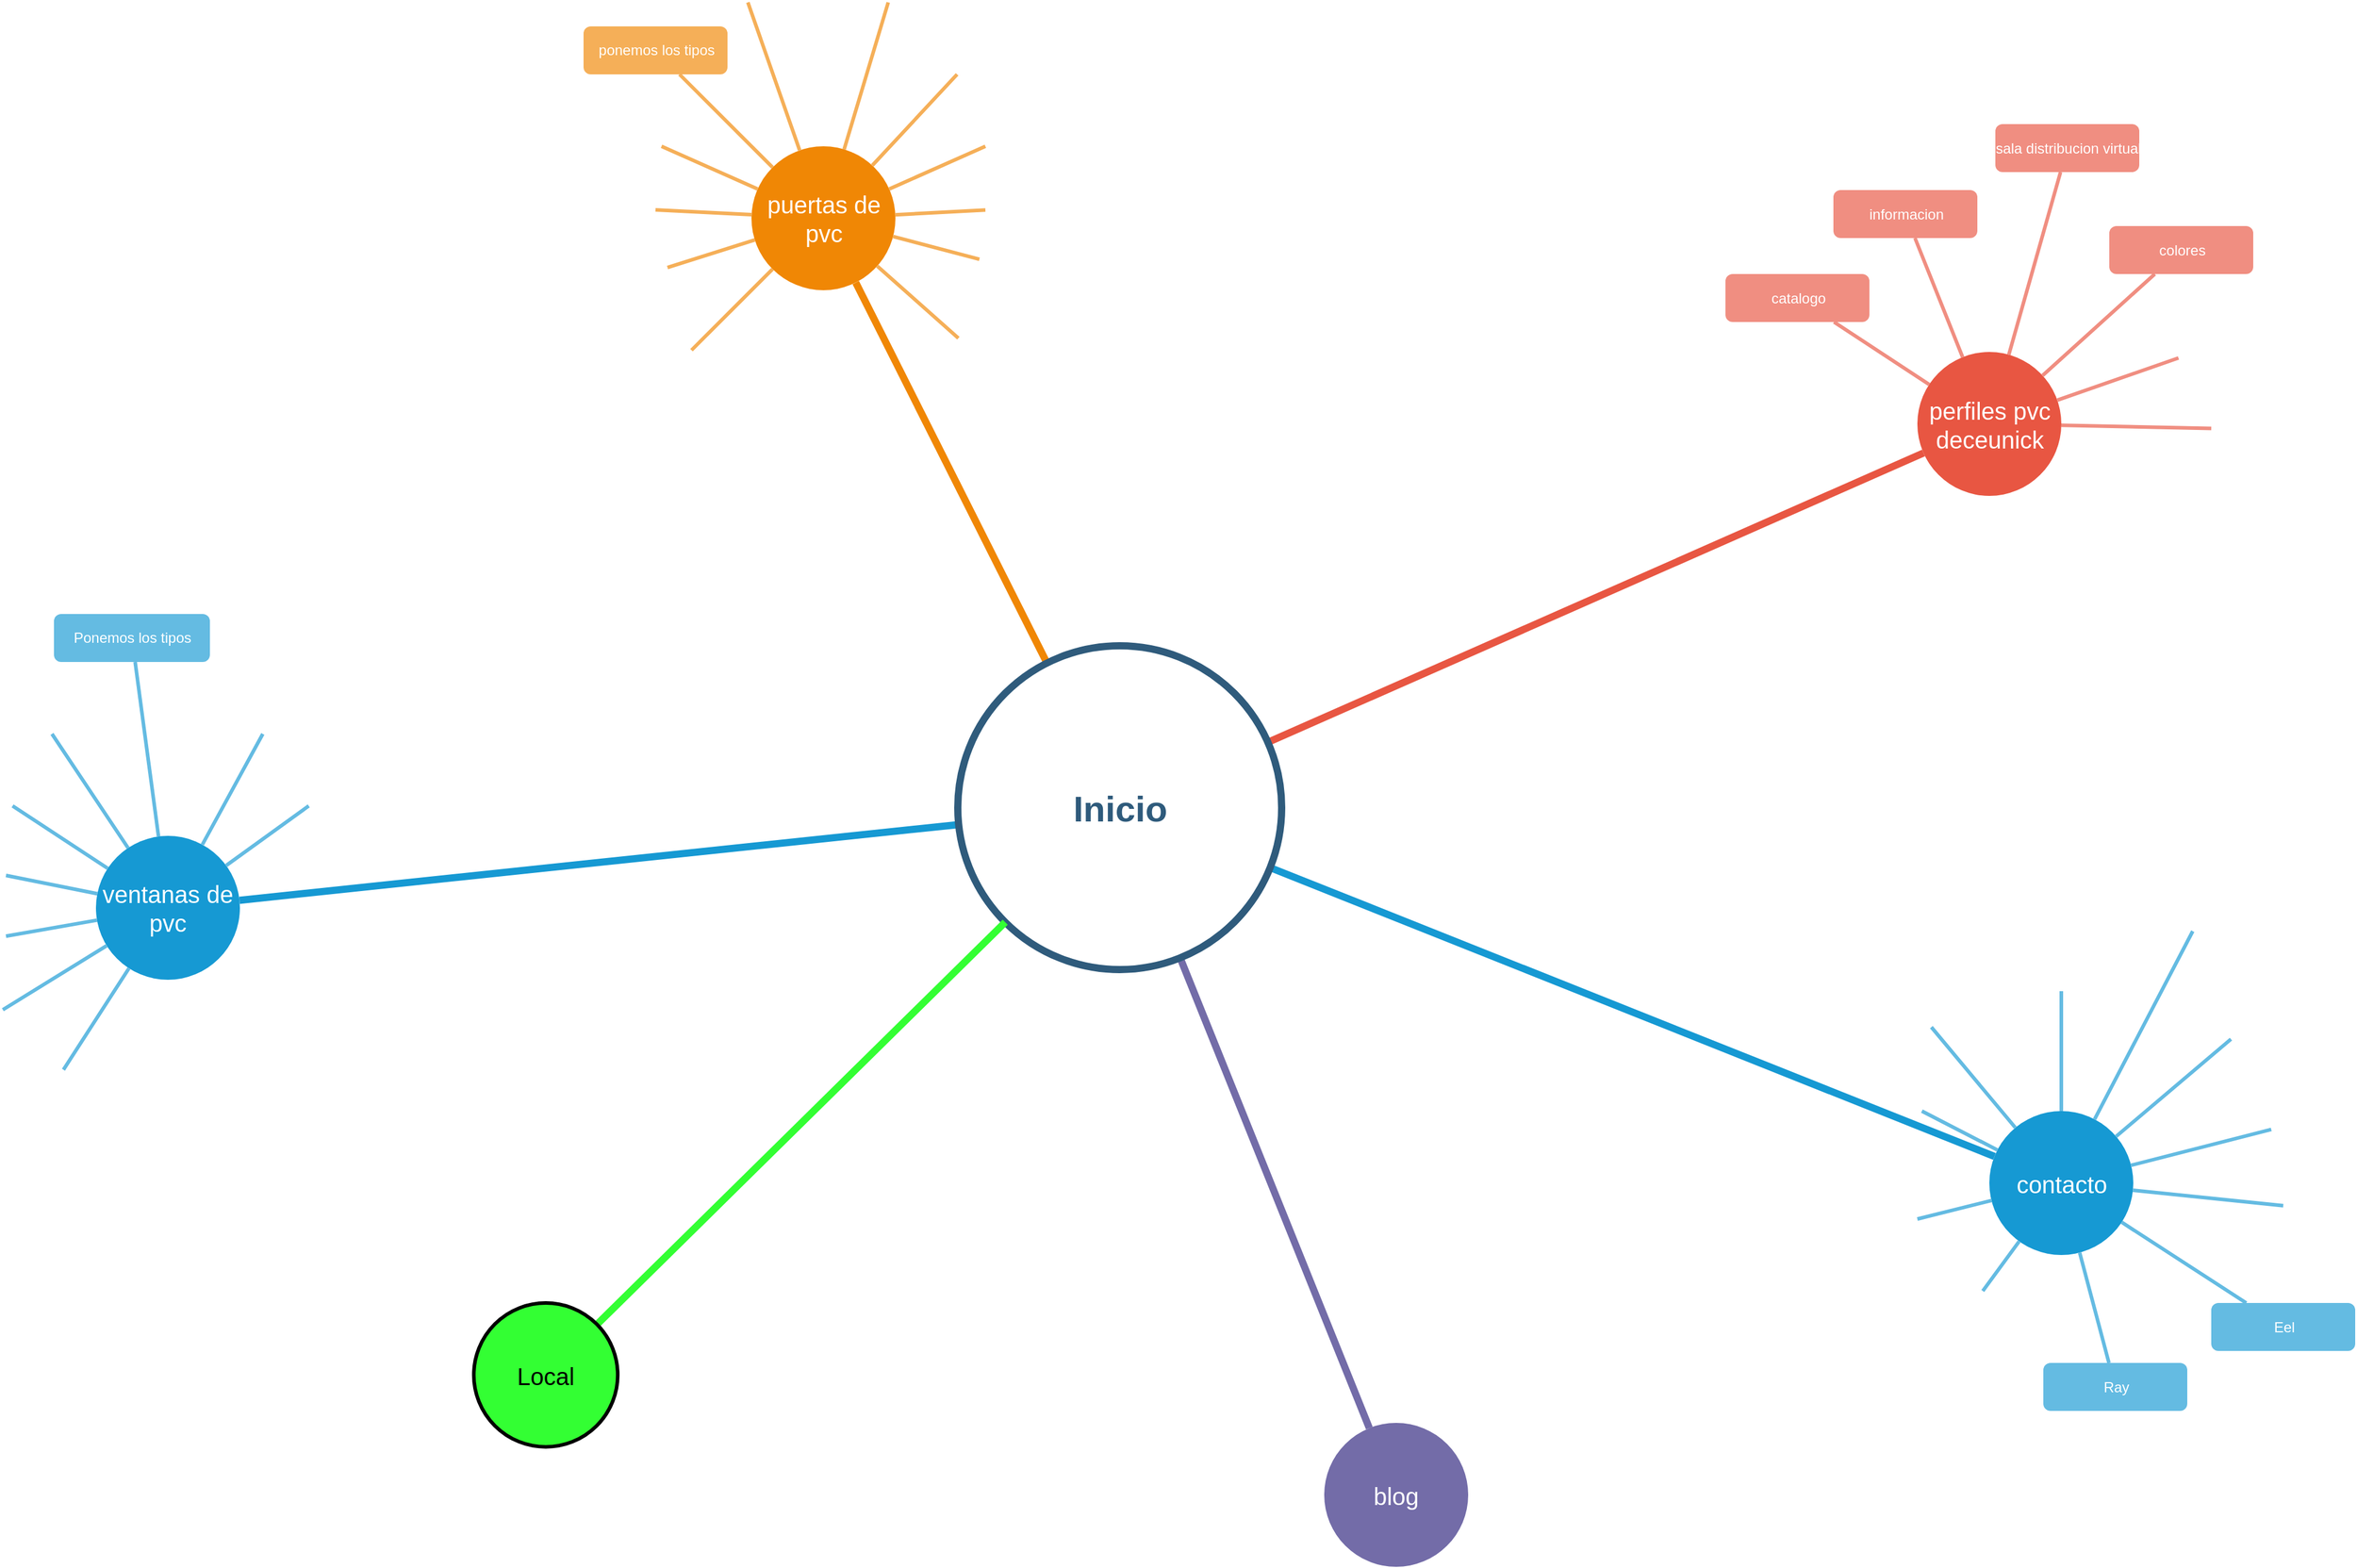 <mxfile version="20.7.3" type="github">
  <diagram id="6a731a19-8d31-9384-78a2-239565b7b9f0" name="Page-1">
    <mxGraphModel dx="1860" dy="840" grid="1" gridSize="10" guides="1" tooltips="1" connect="1" arrows="1" fold="1" page="1" pageScale="1" pageWidth="1169" pageHeight="827" background="none" math="0" shadow="0">
      <root>
        <mxCell id="0" />
        <mxCell id="1" parent="0" />
        <mxCell id="1350" value="ventanas de pvc" style="ellipse;whiteSpace=wrap;html=1;shadow=0;fontFamily=Helvetica;fontSize=20;fontColor=#FFFFFF;align=center;strokeWidth=3;fillColor=#1699D3;strokeColor=none;" parent="1" vertex="1">
          <mxGeometry x="305" y="865" width="120" height="120" as="geometry" />
        </mxCell>
        <mxCell id="1351" value="puertas de pvc" style="ellipse;whiteSpace=wrap;html=1;shadow=0;fontFamily=Helvetica;fontSize=20;fontColor=#FFFFFF;align=center;strokeWidth=3;fillColor=#F08705;strokeColor=none;gradientColor=none;" parent="1" vertex="1">
          <mxGeometry x="851.5" y="290" width="120" height="120" as="geometry" />
        </mxCell>
        <mxCell id="1352" value="perfiles pvc deceunick" style="ellipse;whiteSpace=wrap;html=1;shadow=0;fontFamily=Helvetica;fontSize=20;fontColor=#FFFFFF;align=center;strokeWidth=3;fillColor=#E85642;strokeColor=none;" parent="1" vertex="1">
          <mxGeometry x="1823.5" y="461.5" width="120" height="120" as="geometry" />
        </mxCell>
        <mxCell id="1353" value="contacto" style="ellipse;whiteSpace=wrap;html=1;shadow=0;fontFamily=Helvetica;fontSize=20;fontColor=#FFFFFF;align=center;strokeWidth=3;fillColor=#1699D3;strokeColor=none;" parent="1" vertex="1">
          <mxGeometry x="1883.5" y="1094.5" width="120" height="120" as="geometry" />
        </mxCell>
        <mxCell id="1354" value="blog" style="ellipse;whiteSpace=wrap;html=1;shadow=0;fontFamily=Helvetica;fontSize=20;fontColor=#FFFFFF;align=center;strokeWidth=3;fillColor=#736ca8;strokeColor=none;" parent="1" vertex="1">
          <mxGeometry x="1329" y="1354.5" width="120" height="120" as="geometry" />
        </mxCell>
        <mxCell id="1359" style="endArrow=none;strokeWidth=6;strokeColor=#1699D3;html=1;" parent="1" source="1515" target="1350" edge="1">
          <mxGeometry relative="1" as="geometry" />
        </mxCell>
        <mxCell id="1360" style="endArrow=none;strokeWidth=6;strokeColor=#f08705;html=1;" parent="1" source="1515" target="1351" edge="1">
          <mxGeometry relative="1" as="geometry" />
        </mxCell>
        <mxCell id="1361" style="endArrow=none;strokeWidth=6;strokeColor=#E85642;html=1;" parent="1" source="1515" target="1352" edge="1">
          <mxGeometry relative="1" as="geometry" />
        </mxCell>
        <mxCell id="1362" style="endArrow=none;strokeWidth=6;strokeColor=#1699D3;html=1;" parent="1" source="1515" target="1353" edge="1">
          <mxGeometry relative="1" as="geometry" />
        </mxCell>
        <mxCell id="1364" style="endArrow=none;strokeWidth=6;strokeColor=#736ca8;html=1;" parent="1" source="1515" target="1354" edge="1">
          <mxGeometry relative="1" as="geometry" />
        </mxCell>
        <mxCell id="1372" value="Ponemos los tipos" style="rounded=1;fillColor=#64BBE2;strokeColor=none;strokeWidth=3;shadow=0;html=1;fontColor=#FFFFFF;" parent="1" vertex="1">
          <mxGeometry x="270" y="680" width="130" height="40" as="geometry" />
        </mxCell>
        <mxCell id="1378" value="" style="edgeStyle=none;endArrow=none;strokeWidth=3;strokeColor=#64BBE2;html=1;" parent="1" source="1350" edge="1">
          <mxGeometry x="-440" y="650" width="100" height="100" as="geometry">
            <mxPoint x="-440" y="750" as="sourcePoint" />
            <mxPoint x="277.903" y="1060" as="targetPoint" />
          </mxGeometry>
        </mxCell>
        <mxCell id="1379" value="" style="edgeStyle=none;endArrow=none;strokeWidth=3;strokeColor=#64BBE2;html=1;" parent="1" source="1350" edge="1">
          <mxGeometry x="-440" y="650" width="100" height="100" as="geometry">
            <mxPoint x="-440" y="750" as="sourcePoint" />
            <mxPoint x="227.381" y="1010" as="targetPoint" />
          </mxGeometry>
        </mxCell>
        <mxCell id="1380" value="" style="edgeStyle=none;endArrow=none;strokeWidth=3;strokeColor=#64BBE2;html=1;" parent="1" source="1350" edge="1">
          <mxGeometry x="-440" y="650" width="100" height="100" as="geometry">
            <mxPoint x="-440" y="750" as="sourcePoint" />
            <mxPoint x="230" y="948.625" as="targetPoint" />
          </mxGeometry>
        </mxCell>
        <mxCell id="1381" value="" style="edgeStyle=none;endArrow=none;strokeWidth=3;strokeColor=#64BBE2;html=1;" parent="1" source="1350" edge="1">
          <mxGeometry x="-440" y="650" width="100" height="100" as="geometry">
            <mxPoint x="-440" y="750" as="sourcePoint" />
            <mxPoint x="230" y="898" as="targetPoint" />
          </mxGeometry>
        </mxCell>
        <mxCell id="1382" value="" style="edgeStyle=none;endArrow=none;strokeWidth=3;strokeColor=#64BBE2;html=1;" parent="1" source="1350" edge="1">
          <mxGeometry x="-440" y="650" width="100" height="100" as="geometry">
            <mxPoint x="-440" y="750" as="sourcePoint" />
            <mxPoint x="235.476" y="840" as="targetPoint" />
          </mxGeometry>
        </mxCell>
        <mxCell id="1383" value="" style="edgeStyle=none;endArrow=none;strokeWidth=3;strokeColor=#64BBE2;html=1;" parent="1" source="1350" edge="1">
          <mxGeometry x="-440" y="650" width="100" height="100" as="geometry">
            <mxPoint x="-440" y="750" as="sourcePoint" />
            <mxPoint x="268.333" y="780" as="targetPoint" />
          </mxGeometry>
        </mxCell>
        <mxCell id="1384" value="" style="edgeStyle=none;endArrow=none;strokeWidth=3;strokeColor=#64BBE2;html=1;" parent="1" source="1350" target="1372" edge="1">
          <mxGeometry x="-440" y="650" width="100" height="100" as="geometry">
            <mxPoint x="-440" y="750" as="sourcePoint" />
            <mxPoint x="-340" y="650" as="targetPoint" />
          </mxGeometry>
        </mxCell>
        <mxCell id="1385" value="" style="edgeStyle=none;endArrow=none;strokeWidth=3;strokeColor=#64BBE2;html=1;" parent="1" source="1350" edge="1">
          <mxGeometry x="-440" y="650" width="100" height="100" as="geometry">
            <mxPoint x="-440" y="750" as="sourcePoint" />
            <mxPoint x="444.091" y="780" as="targetPoint" />
          </mxGeometry>
        </mxCell>
        <mxCell id="1386" value="" style="edgeStyle=none;endArrow=none;strokeWidth=3;strokeColor=#64BBE2;html=1;" parent="1" source="1350" edge="1">
          <mxGeometry x="-440" y="650" width="100" height="100" as="geometry">
            <mxPoint x="-440" y="750" as="sourcePoint" />
            <mxPoint x="482.381" y="840" as="targetPoint" />
          </mxGeometry>
        </mxCell>
        <mxCell id="1391" value="ponemos los tipos" style="rounded=1;fillColor=#f5af58;strokeColor=none;strokeWidth=3;shadow=0;html=1;fontColor=#FFFFFF;" parent="1" vertex="1">
          <mxGeometry x="711.5" y="190" width="120" height="40" as="geometry" />
        </mxCell>
        <mxCell id="1399" value="" style="edgeStyle=none;endArrow=none;strokeWidth=3;strokeColor=#F5AF58;html=1;" parent="1" source="1351" edge="1">
          <mxGeometry x="-248.5" y="70" width="100" height="100" as="geometry">
            <mxPoint x="-248.5" y="170" as="sourcePoint" />
            <mxPoint x="801.5" y="460" as="targetPoint" />
          </mxGeometry>
        </mxCell>
        <mxCell id="1400" value="" style="edgeStyle=none;endArrow=none;strokeWidth=3;strokeColor=#F5AF58;html=1;" parent="1" source="1351" edge="1">
          <mxGeometry x="-248.5" y="70" width="100" height="100" as="geometry">
            <mxPoint x="-248.5" y="170" as="sourcePoint" />
            <mxPoint x="781.5" y="391.053" as="targetPoint" />
          </mxGeometry>
        </mxCell>
        <mxCell id="1401" value="" style="edgeStyle=none;endArrow=none;strokeWidth=3;strokeColor=#F5AF58;html=1;" parent="1" source="1351" edge="1">
          <mxGeometry x="-248.5" y="70" width="100" height="100" as="geometry">
            <mxPoint x="-248.5" y="170" as="sourcePoint" />
            <mxPoint x="771.5" y="343" as="targetPoint" />
          </mxGeometry>
        </mxCell>
        <mxCell id="1402" value="" style="edgeStyle=none;endArrow=none;strokeWidth=3;strokeColor=#F5AF58;html=1;" parent="1" source="1351" edge="1">
          <mxGeometry x="-248.5" y="70" width="100" height="100" as="geometry">
            <mxPoint x="-248.5" y="170" as="sourcePoint" />
            <mxPoint x="776.5" y="290" as="targetPoint" />
          </mxGeometry>
        </mxCell>
        <mxCell id="1403" value="" style="edgeStyle=none;endArrow=none;strokeWidth=3;strokeColor=#F5AF58;html=1;" parent="1" source="1351" target="1391" edge="1">
          <mxGeometry x="-248.5" y="70" width="100" height="100" as="geometry">
            <mxPoint x="-248.5" y="170" as="sourcePoint" />
            <mxPoint x="-148.5" y="70" as="targetPoint" />
          </mxGeometry>
        </mxCell>
        <mxCell id="1404" value="" style="edgeStyle=none;endArrow=none;strokeWidth=3;strokeColor=#F5AF58;html=1;" parent="1" source="1351" edge="1">
          <mxGeometry x="-248.5" y="70" width="100" height="100" as="geometry">
            <mxPoint x="-248.5" y="170" as="sourcePoint" />
            <mxPoint x="848.5" y="170" as="targetPoint" />
          </mxGeometry>
        </mxCell>
        <mxCell id="1405" value="" style="edgeStyle=none;endArrow=none;strokeWidth=3;strokeColor=#F5AF58;html=1;" parent="1" source="1351" edge="1">
          <mxGeometry x="-248.5" y="70" width="100" height="100" as="geometry">
            <mxPoint x="-248.5" y="170" as="sourcePoint" />
            <mxPoint x="965.5" y="170" as="targetPoint" />
          </mxGeometry>
        </mxCell>
        <mxCell id="1406" value="" style="edgeStyle=none;endArrow=none;strokeWidth=3;strokeColor=#F5AF58;html=1;" parent="1" source="1351" edge="1">
          <mxGeometry x="-248.5" y="70" width="100" height="100" as="geometry">
            <mxPoint x="-248.5" y="170" as="sourcePoint" />
            <mxPoint x="1022.929" y="230" as="targetPoint" />
          </mxGeometry>
        </mxCell>
        <mxCell id="1407" value="" style="edgeStyle=none;endArrow=none;strokeWidth=3;strokeColor=#F5AF58;html=1;" parent="1" source="1351" edge="1">
          <mxGeometry x="-248.5" y="70" width="100" height="100" as="geometry">
            <mxPoint x="-248.5" y="170" as="sourcePoint" />
            <mxPoint x="1046.5" y="290" as="targetPoint" />
          </mxGeometry>
        </mxCell>
        <mxCell id="1408" value="" style="edgeStyle=none;endArrow=none;strokeWidth=3;strokeColor=#F5AF58;html=1;" parent="1" source="1351" edge="1">
          <mxGeometry x="-248.5" y="70" width="100" height="100" as="geometry">
            <mxPoint x="-248.5" y="170" as="sourcePoint" />
            <mxPoint x="1046.5" y="343.077" as="targetPoint" />
          </mxGeometry>
        </mxCell>
        <mxCell id="1409" value="" style="edgeStyle=none;endArrow=none;strokeWidth=3;strokeColor=#F5AF58;html=1;" parent="1" source="1351" edge="1">
          <mxGeometry x="-248.5" y="70" width="100" height="100" as="geometry">
            <mxPoint x="-248.5" y="170" as="sourcePoint" />
            <mxPoint x="1041.5" y="384.211" as="targetPoint" />
          </mxGeometry>
        </mxCell>
        <mxCell id="1410" value="" style="edgeStyle=none;endArrow=none;strokeWidth=3;strokeColor=#F5AF58;html=1;" parent="1" source="1351" edge="1">
          <mxGeometry x="-248.5" y="70" width="100" height="100" as="geometry">
            <mxPoint x="-248.5" y="170" as="sourcePoint" />
            <mxPoint x="1024" y="450" as="targetPoint" />
          </mxGeometry>
        </mxCell>
        <mxCell id="1415" value="catalogo" style="rounded=1;fillColor=#f08e81;strokeColor=none;strokeWidth=3;shadow=0;html=1;fontColor=#FFFFFF;" parent="1" vertex="1">
          <mxGeometry x="1663.5" y="396.5" width="120" height="40" as="geometry" />
        </mxCell>
        <mxCell id="1416" value="informacion" style="rounded=1;fillColor=#f08e81;strokeColor=none;strokeWidth=3;shadow=0;html=1;fontColor=#FFFFFF;" parent="1" vertex="1">
          <mxGeometry x="1753.5" y="326.5" width="120" height="40" as="geometry" />
        </mxCell>
        <mxCell id="1417" value="sala distribucion virtual" style="rounded=1;fillColor=#f08e81;strokeColor=none;strokeWidth=3;shadow=0;html=1;fontColor=#FFFFFF;" parent="1" vertex="1">
          <mxGeometry x="1888.5" y="271.5" width="120" height="40" as="geometry" />
        </mxCell>
        <mxCell id="1418" value="colores" style="rounded=1;fillColor=#f08e81;strokeColor=none;strokeWidth=3;shadow=0;html=1;fontColor=#FFFFFF;" parent="1" vertex="1">
          <mxGeometry x="1983.5" y="356.5" width="120" height="40" as="geometry" />
        </mxCell>
        <mxCell id="1426" value="" style="edgeStyle=none;endArrow=none;strokeWidth=3;strokeColor=#F08E81;html=1;" parent="1" source="1352" target="1415" edge="1">
          <mxGeometry x="153.5" y="211.5" width="100" height="100" as="geometry">
            <mxPoint x="153.5" y="311.5" as="sourcePoint" />
            <mxPoint x="253.5" y="211.5" as="targetPoint" />
          </mxGeometry>
        </mxCell>
        <mxCell id="1427" value="" style="edgeStyle=none;endArrow=none;strokeWidth=3;strokeColor=#F08E81;html=1;" parent="1" source="1352" target="1416" edge="1">
          <mxGeometry x="153.5" y="211.5" width="100" height="100" as="geometry">
            <mxPoint x="153.5" y="311.5" as="sourcePoint" />
            <mxPoint x="253.5" y="211.5" as="targetPoint" />
          </mxGeometry>
        </mxCell>
        <mxCell id="1428" value="" style="edgeStyle=none;endArrow=none;strokeWidth=3;strokeColor=#F08E81;html=1;" parent="1" source="1352" target="1417" edge="1">
          <mxGeometry x="153.5" y="211.5" width="100" height="100" as="geometry">
            <mxPoint x="153.5" y="311.5" as="sourcePoint" />
            <mxPoint x="253.5" y="211.5" as="targetPoint" />
          </mxGeometry>
        </mxCell>
        <mxCell id="1429" value="" style="edgeStyle=none;endArrow=none;strokeWidth=3;strokeColor=#F08E81;html=1;" parent="1" source="1352" target="1418" edge="1">
          <mxGeometry x="153.5" y="211.5" width="100" height="100" as="geometry">
            <mxPoint x="153.5" y="311.5" as="sourcePoint" />
            <mxPoint x="253.5" y="211.5" as="targetPoint" />
          </mxGeometry>
        </mxCell>
        <mxCell id="1430" value="" style="edgeStyle=none;endArrow=none;strokeWidth=3;strokeColor=#F08E81;html=1;" parent="1" source="1352" edge="1">
          <mxGeometry x="153.5" y="211.5" width="100" height="100" as="geometry">
            <mxPoint x="153.5" y="311.5" as="sourcePoint" />
            <mxPoint x="2041.167" y="466.5" as="targetPoint" />
          </mxGeometry>
        </mxCell>
        <mxCell id="1431" value="" style="edgeStyle=none;endArrow=none;strokeWidth=3;strokeColor=#F08E81;html=1;" parent="1" source="1352" edge="1">
          <mxGeometry x="153.5" y="211.5" width="100" height="100" as="geometry">
            <mxPoint x="153.5" y="311.5" as="sourcePoint" />
            <mxPoint x="2068.5" y="525.276" as="targetPoint" />
          </mxGeometry>
        </mxCell>
        <mxCell id="1441" value="Eel" style="rounded=1;fillColor=#64BBE2;strokeColor=none;strokeWidth=3;shadow=0;html=1;fontColor=#FFFFFF;" parent="1" vertex="1">
          <mxGeometry x="2068.5" y="1254.5" width="120" height="40" as="geometry" />
        </mxCell>
        <mxCell id="1443" value="Ray" style="rounded=1;fillColor=#64BBE2;strokeColor=none;strokeWidth=3;shadow=0;html=1;fontColor=#FFFFFF;" parent="1" vertex="1">
          <mxGeometry x="1928.5" y="1304.5" width="120" height="40" as="geometry" />
        </mxCell>
        <mxCell id="1446" value="" style="edgeStyle=none;endArrow=none;strokeWidth=3;strokeColor=#64BBE2;html=1;" parent="1" source="1353" edge="1">
          <mxGeometry x="-76.5" y="484.5" width="100" height="100" as="geometry">
            <mxPoint x="-76.5" y="584.5" as="sourcePoint" />
            <mxPoint x="1827.25" y="1094.5" as="targetPoint" />
          </mxGeometry>
        </mxCell>
        <mxCell id="1447" value="" style="edgeStyle=none;endArrow=none;strokeWidth=3;strokeColor=#64BBE2;html=1;" parent="1" source="1353" edge="1">
          <mxGeometry x="-76.5" y="484.5" width="100" height="100" as="geometry">
            <mxPoint x="-76.5" y="584.5" as="sourcePoint" />
            <mxPoint x="1835.167" y="1024.5" as="targetPoint" />
          </mxGeometry>
        </mxCell>
        <mxCell id="1448" value="" style="edgeStyle=none;endArrow=none;strokeWidth=3;strokeColor=#64BBE2;html=1;" parent="1" source="1353" edge="1">
          <mxGeometry x="-76.5" y="484.5" width="100" height="100" as="geometry">
            <mxPoint x="-76.5" y="584.5" as="sourcePoint" />
            <mxPoint x="1943.5" y="994.5" as="targetPoint" />
          </mxGeometry>
        </mxCell>
        <mxCell id="1449" value="" style="edgeStyle=none;endArrow=none;strokeWidth=3;strokeColor=#64BBE2;html=1;" parent="1" source="1353" edge="1">
          <mxGeometry x="-76.5" y="484.5" width="100" height="100" as="geometry">
            <mxPoint x="-76.5" y="584.5" as="sourcePoint" />
            <mxPoint x="2053.065" y="944.5" as="targetPoint" />
          </mxGeometry>
        </mxCell>
        <mxCell id="1450" value="" style="edgeStyle=none;endArrow=none;strokeWidth=3;strokeColor=#64BBE2;html=1;" parent="1" source="1353" edge="1">
          <mxGeometry x="-76.5" y="484.5" width="100" height="100" as="geometry">
            <mxPoint x="-76.5" y="584.5" as="sourcePoint" />
            <mxPoint x="2084.929" y="1034.5" as="targetPoint" />
          </mxGeometry>
        </mxCell>
        <mxCell id="1451" value="" style="edgeStyle=none;endArrow=none;strokeWidth=3;strokeColor=#64BBE2;html=1;" parent="1" source="1353" edge="1">
          <mxGeometry x="-76.5" y="484.5" width="100" height="100" as="geometry">
            <mxPoint x="-76.5" y="584.5" as="sourcePoint" />
            <mxPoint x="2118.5" y="1109.819" as="targetPoint" />
          </mxGeometry>
        </mxCell>
        <mxCell id="1452" value="" style="edgeStyle=none;endArrow=none;strokeWidth=3;strokeColor=#64BBE2;html=1;" parent="1" source="1353" edge="1">
          <mxGeometry x="-76.5" y="484.5" width="100" height="100" as="geometry">
            <mxPoint x="-76.5" y="584.5" as="sourcePoint" />
            <mxPoint x="2128.5" y="1173.378" as="targetPoint" />
          </mxGeometry>
        </mxCell>
        <mxCell id="1453" value="" style="edgeStyle=none;endArrow=none;strokeWidth=3;strokeColor=#64BBE2;html=1;" parent="1" source="1353" target="1441" edge="1">
          <mxGeometry x="-76.5" y="484.5" width="100" height="100" as="geometry">
            <mxPoint x="-76.5" y="584.5" as="sourcePoint" />
            <mxPoint x="23.5" y="484.5" as="targetPoint" />
          </mxGeometry>
        </mxCell>
        <mxCell id="1454" value="" style="edgeStyle=none;endArrow=none;strokeWidth=3;strokeColor=#64BBE2;html=1;" parent="1" source="1353" target="1443" edge="1">
          <mxGeometry x="-76.5" y="484.5" width="100" height="100" as="geometry">
            <mxPoint x="-76.5" y="584.5" as="sourcePoint" />
            <mxPoint x="23.5" y="484.5" as="targetPoint" />
          </mxGeometry>
        </mxCell>
        <mxCell id="1455" value="" style="edgeStyle=none;endArrow=none;strokeWidth=3;strokeColor=#64BBE2;html=1;" parent="1" source="1353" edge="1">
          <mxGeometry x="-76.5" y="484.5" width="100" height="100" as="geometry">
            <mxPoint x="-76.5" y="584.5" as="sourcePoint" />
            <mxPoint x="1878.045" y="1244.5" as="targetPoint" />
          </mxGeometry>
        </mxCell>
        <mxCell id="1456" value="" style="edgeStyle=none;endArrow=none;strokeWidth=3;strokeColor=#64BBE2;html=1;" parent="1" source="1353" edge="1">
          <mxGeometry x="-76.5" y="484.5" width="100" height="100" as="geometry">
            <mxPoint x="-76.5" y="584.5" as="sourcePoint" />
            <mxPoint x="1823.5" y="1184.5" as="targetPoint" />
          </mxGeometry>
        </mxCell>
        <mxCell id="1514" style="edgeStyle=orthogonalEdgeStyle;rounded=0;html=1;exitX=0.75;exitY=0;entryX=0.75;entryY=0;startArrow=none;startFill=0;endArrow=block;endFill=1;jettySize=auto;orthogonalLoop=1;strokeColor=#12aab5;strokeWidth=6;fontSize=20;fontColor=#2F5B7C;" parent="1" edge="1">
          <mxGeometry relative="1" as="geometry">
            <mxPoint x="1733.5" y="476.5" as="sourcePoint" />
            <mxPoint x="1733.5" y="476.5" as="targetPoint" />
          </mxGeometry>
        </mxCell>
        <mxCell id="1515" value="Inicio" style="ellipse;whiteSpace=wrap;html=1;shadow=0;fontFamily=Helvetica;fontSize=30;fontColor=#2F5B7C;align=center;strokeColor=#2F5B7C;strokeWidth=6;fillColor=#FFFFFF;fontStyle=1;gradientColor=none;" parent="1" vertex="1">
          <mxGeometry x="1023.5" y="706.5" width="270" height="270" as="geometry" />
        </mxCell>
        <mxCell id="_fYFQbGoGldKPoWLbMih-1542" style="endArrow=none;strokeWidth=6;strokeColor=#33FF33;html=1;fillColor=#80FF00;exitX=0;exitY=1;exitDx=0;exitDy=0;" edge="1" parent="1" source="1515" target="_fYFQbGoGldKPoWLbMih-1544">
          <mxGeometry relative="1" as="geometry">
            <mxPoint x="940" y="1110" as="sourcePoint" />
            <mxPoint x="760" y="1310" as="targetPoint" />
          </mxGeometry>
        </mxCell>
        <mxCell id="_fYFQbGoGldKPoWLbMih-1544" value="&lt;font color=&quot;#000000&quot;&gt;Local&lt;/font&gt;" style="ellipse;whiteSpace=wrap;html=1;shadow=0;fontFamily=Helvetica;fontSize=20;fontColor=#FFFFFF;align=center;strokeWidth=3;fillColor=#33FF33;strokeColor=#000000;" vertex="1" parent="1">
          <mxGeometry x="620" y="1254.5" width="120" height="120" as="geometry" />
        </mxCell>
      </root>
    </mxGraphModel>
  </diagram>
</mxfile>
